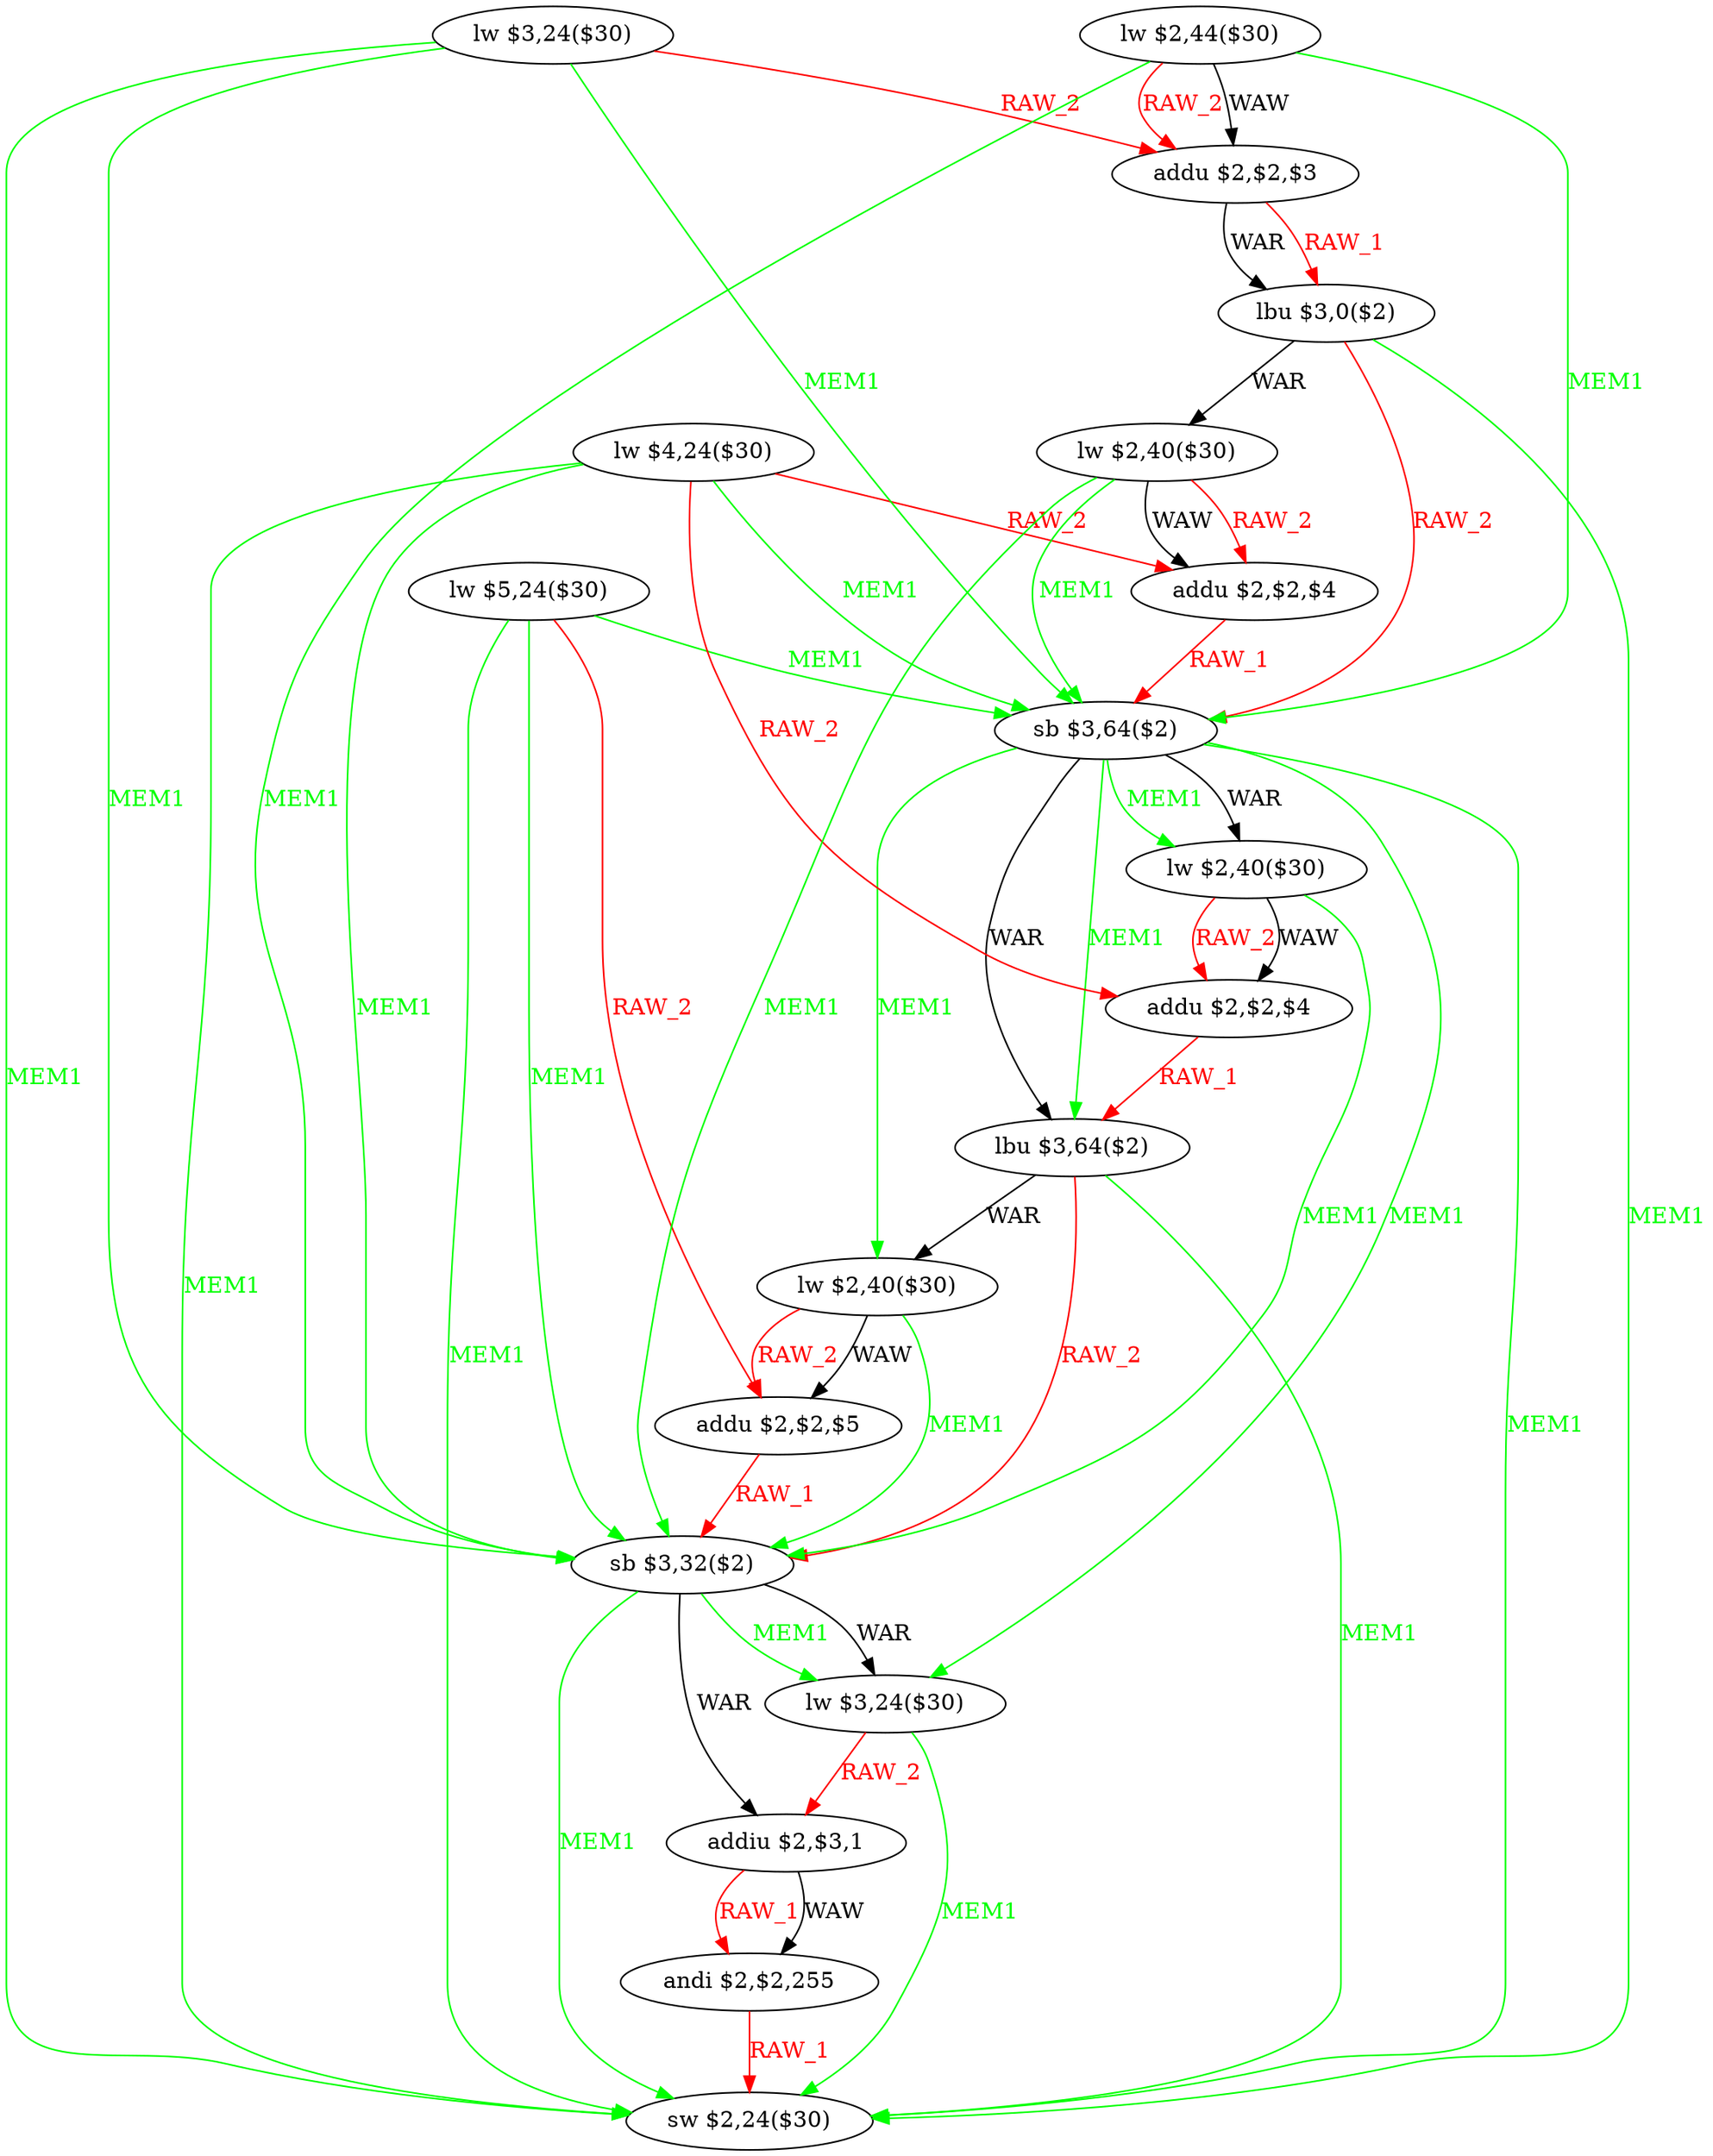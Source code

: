 digraph G1 {
node [shape = ellipse];
i0 [label = "lw $5,24($30)"] ;
i0 ->  i18 [color = green, fontcolor = green, label= "MEM1"];
i0 ->  i14 [color = green, fontcolor = green, label= "MEM1"];
i0 ->  i13 [color = red, fontcolor = red, label= "RAW_2"];
i0 ->  i8 [color = green, fontcolor = green, label= "MEM1"];
i18 [label = "sw $2,24($30)"] ;
i14 [label = "sb $3,32($2)"] ;
i14 ->  i18 [color = green, fontcolor = green, label= "MEM1"];
i14 ->  i16 [label= "WAR"];
i14 ->  i15 [label= "WAR"];
i14 ->  i15 [color = green, fontcolor = green, label= "MEM1"];
i16 [label = "addiu $2,$3,1"] ;
i16 ->  i17 [color = red, fontcolor = red, label= "RAW_1"];
i16 ->  i17 [label= "WAW"];
i17 [label = "andi $2,$2,255"] ;
i17 ->  i18 [color = red, fontcolor = red, label= "RAW_1"];
i15 [label = "lw $3,24($30)"] ;
i15 ->  i18 [color = green, fontcolor = green, label= "MEM1"];
i15 ->  i16 [color = red, fontcolor = red, label= "RAW_2"];
i13 [label = "addu $2,$2,$5"] ;
i13 ->  i14 [color = red, fontcolor = red, label= "RAW_1"];
i8 [label = "sb $3,64($2)"] ;
i8 ->  i18 [color = green, fontcolor = green, label= "MEM1"];
i8 ->  i15 [color = green, fontcolor = green, label= "MEM1"];
i8 ->  i12 [color = green, fontcolor = green, label= "MEM1"];
i8 ->  i11 [label= "WAR"];
i8 ->  i11 [color = green, fontcolor = green, label= "MEM1"];
i8 ->  i9 [label= "WAR"];
i8 ->  i9 [color = green, fontcolor = green, label= "MEM1"];
i12 [label = "lw $2,40($30)"] ;
i12 ->  i14 [color = green, fontcolor = green, label= "MEM1"];
i12 ->  i13 [color = red, fontcolor = red, label= "RAW_2"];
i12 ->  i13 [label= "WAW"];
i11 [label = "lbu $3,64($2)"] ;
i11 ->  i18 [color = green, fontcolor = green, label= "MEM1"];
i11 ->  i14 [color = red, fontcolor = red, label= "RAW_2"];
i11 ->  i12 [label= "WAR"];
i9 [label = "lw $2,40($30)"] ;
i9 ->  i14 [color = green, fontcolor = green, label= "MEM1"];
i9 ->  i10 [color = red, fontcolor = red, label= "RAW_2"];
i9 ->  i10 [label= "WAW"];
i10 [label = "addu $2,$2,$4"] ;
i10 ->  i11 [color = red, fontcolor = red, label= "RAW_1"];
i1 [label = "lw $4,24($30)"] ;
i1 ->  i18 [color = green, fontcolor = green, label= "MEM1"];
i1 ->  i14 [color = green, fontcolor = green, label= "MEM1"];
i1 ->  i10 [color = red, fontcolor = red, label= "RAW_2"];
i1 ->  i8 [color = green, fontcolor = green, label= "MEM1"];
i1 ->  i7 [color = red, fontcolor = red, label= "RAW_2"];
i7 [label = "addu $2,$2,$4"] ;
i7 ->  i8 [color = red, fontcolor = red, label= "RAW_1"];
i2 [label = "lw $3,24($30)"] ;
i2 ->  i18 [color = green, fontcolor = green, label= "MEM1"];
i2 ->  i14 [color = green, fontcolor = green, label= "MEM1"];
i2 ->  i8 [color = green, fontcolor = green, label= "MEM1"];
i2 ->  i4 [color = red, fontcolor = red, label= "RAW_2"];
i4 [label = "addu $2,$2,$3"] ;
i4 ->  i5 [color = red, fontcolor = red, label= "RAW_1"];
i4 ->  i5 [label= "WAR"];
i5 [label = "lbu $3,0($2)"] ;
i5 ->  i18 [color = green, fontcolor = green, label= "MEM1"];
i5 ->  i8 [color = red, fontcolor = red, label= "RAW_2"];
i5 ->  i6 [label= "WAR"];
i6 [label = "lw $2,40($30)"] ;
i6 ->  i14 [color = green, fontcolor = green, label= "MEM1"];
i6 ->  i8 [color = green, fontcolor = green, label= "MEM1"];
i6 ->  i7 [color = red, fontcolor = red, label= "RAW_2"];
i6 ->  i7 [label= "WAW"];
i3 [label = "lw $2,44($30)"] ;
i3 ->  i14 [color = green, fontcolor = green, label= "MEM1"];
i3 ->  i8 [color = green, fontcolor = green, label= "MEM1"];
i3 ->  i4 [color = red, fontcolor = red, label= "RAW_2"];
i3 ->  i4 [label= "WAW"];
}

